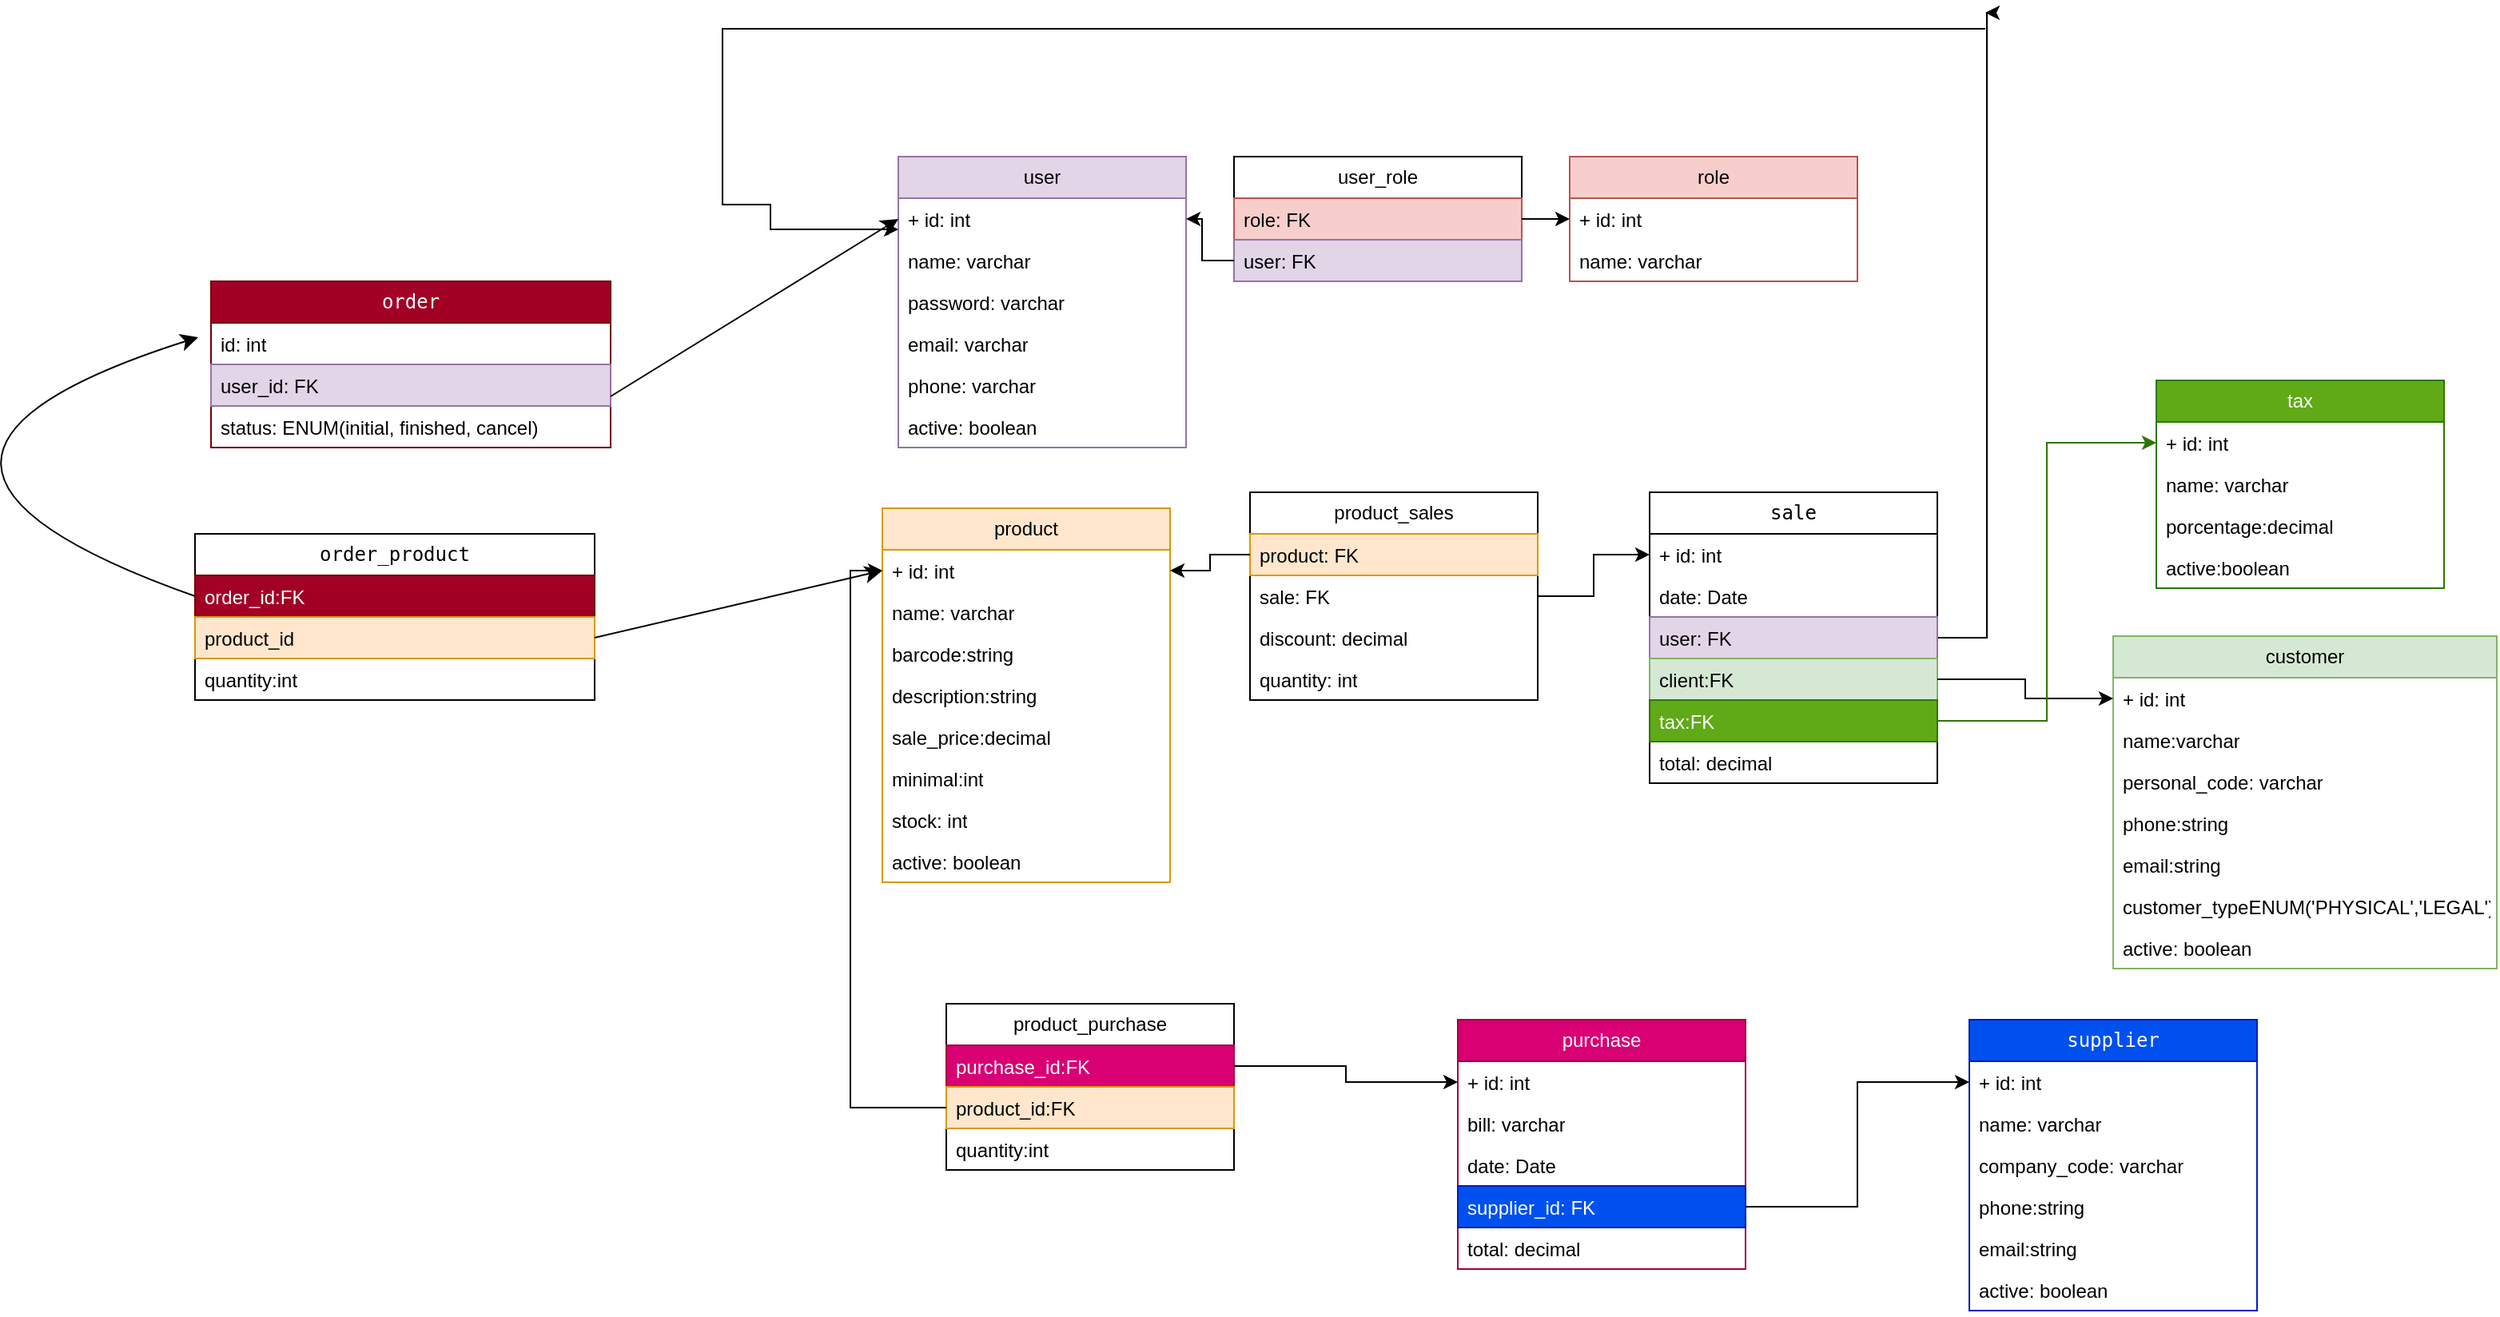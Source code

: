 <mxfile version="24.6.2" type="device">
  <diagram name="Página-1" id="RLH8cvVyCooCQdCHgPYj">
    <mxGraphModel dx="1707" dy="1681" grid="1" gridSize="10" guides="1" tooltips="1" connect="1" arrows="1" fold="1" page="1" pageScale="1" pageWidth="827" pageHeight="1169" math="0" shadow="0">
      <root>
        <mxCell id="0" />
        <mxCell id="1" parent="0" />
        <mxCell id="kxL5TpdzPQrsUaeQ99-A-4" value="user" style="swimlane;fontStyle=0;childLayout=stackLayout;horizontal=1;startSize=26;fillColor=#e1d5e7;horizontalStack=0;resizeParent=1;resizeParentMax=0;resizeLast=0;collapsible=1;marginBottom=0;whiteSpace=wrap;html=1;strokeColor=#9673a6;" parent="1" vertex="1">
          <mxGeometry x="40" y="90" width="180" height="182" as="geometry" />
        </mxCell>
        <mxCell id="kxL5TpdzPQrsUaeQ99-A-5" value="+ id: int" style="text;strokeColor=none;fillColor=none;align=left;verticalAlign=top;spacingLeft=4;spacingRight=4;overflow=hidden;rotatable=0;points=[[0,0.5],[1,0.5]];portConstraint=eastwest;whiteSpace=wrap;html=1;" parent="kxL5TpdzPQrsUaeQ99-A-4" vertex="1">
          <mxGeometry y="26" width="180" height="26" as="geometry" />
        </mxCell>
        <mxCell id="kxL5TpdzPQrsUaeQ99-A-6" value="name: varchar" style="text;strokeColor=none;fillColor=none;align=left;verticalAlign=top;spacingLeft=4;spacingRight=4;overflow=hidden;rotatable=0;points=[[0,0.5],[1,0.5]];portConstraint=eastwest;whiteSpace=wrap;html=1;" parent="kxL5TpdzPQrsUaeQ99-A-4" vertex="1">
          <mxGeometry y="52" width="180" height="26" as="geometry" />
        </mxCell>
        <mxCell id="kxL5TpdzPQrsUaeQ99-A-7" value="password: varchar" style="text;strokeColor=none;fillColor=none;align=left;verticalAlign=top;spacingLeft=4;spacingRight=4;overflow=hidden;rotatable=0;points=[[0,0.5],[1,0.5]];portConstraint=eastwest;whiteSpace=wrap;html=1;" parent="kxL5TpdzPQrsUaeQ99-A-4" vertex="1">
          <mxGeometry y="78" width="180" height="26" as="geometry" />
        </mxCell>
        <mxCell id="kxL5TpdzPQrsUaeQ99-A-22" value="email: varchar" style="text;strokeColor=none;fillColor=none;align=left;verticalAlign=top;spacingLeft=4;spacingRight=4;overflow=hidden;rotatable=0;points=[[0,0.5],[1,0.5]];portConstraint=eastwest;whiteSpace=wrap;html=1;" parent="kxL5TpdzPQrsUaeQ99-A-4" vertex="1">
          <mxGeometry y="104" width="180" height="26" as="geometry" />
        </mxCell>
        <mxCell id="kxL5TpdzPQrsUaeQ99-A-23" value="phone: varchar" style="text;strokeColor=none;fillColor=none;align=left;verticalAlign=top;spacingLeft=4;spacingRight=4;overflow=hidden;rotatable=0;points=[[0,0.5],[1,0.5]];portConstraint=eastwest;whiteSpace=wrap;html=1;" parent="kxL5TpdzPQrsUaeQ99-A-4" vertex="1">
          <mxGeometry y="130" width="180" height="26" as="geometry" />
        </mxCell>
        <mxCell id="kxL5TpdzPQrsUaeQ99-A-49" value="active: boolean" style="text;strokeColor=none;fillColor=none;align=left;verticalAlign=top;spacingLeft=4;spacingRight=4;overflow=hidden;rotatable=0;points=[[0,0.5],[1,0.5]];portConstraint=eastwest;whiteSpace=wrap;html=1;" parent="kxL5TpdzPQrsUaeQ99-A-4" vertex="1">
          <mxGeometry y="156" width="180" height="26" as="geometry" />
        </mxCell>
        <mxCell id="kxL5TpdzPQrsUaeQ99-A-9" value="role" style="swimlane;fontStyle=0;childLayout=stackLayout;horizontal=1;startSize=26;fillColor=#f8cecc;horizontalStack=0;resizeParent=1;resizeParentMax=0;resizeLast=0;collapsible=1;marginBottom=0;whiteSpace=wrap;html=1;strokeColor=#b85450;" parent="1" vertex="1">
          <mxGeometry x="460" y="90" width="180" height="78" as="geometry" />
        </mxCell>
        <mxCell id="kxL5TpdzPQrsUaeQ99-A-10" value="+ id: int" style="text;strokeColor=none;fillColor=none;align=left;verticalAlign=top;spacingLeft=4;spacingRight=4;overflow=hidden;rotatable=0;points=[[0,0.5],[1,0.5]];portConstraint=eastwest;whiteSpace=wrap;html=1;" parent="kxL5TpdzPQrsUaeQ99-A-9" vertex="1">
          <mxGeometry y="26" width="180" height="26" as="geometry" />
        </mxCell>
        <mxCell id="kxL5TpdzPQrsUaeQ99-A-11" value="name: varchar" style="text;strokeColor=none;fillColor=none;align=left;verticalAlign=top;spacingLeft=4;spacingRight=4;overflow=hidden;rotatable=0;points=[[0,0.5],[1,0.5]];portConstraint=eastwest;whiteSpace=wrap;html=1;" parent="kxL5TpdzPQrsUaeQ99-A-9" vertex="1">
          <mxGeometry y="52" width="180" height="26" as="geometry" />
        </mxCell>
        <mxCell id="kxL5TpdzPQrsUaeQ99-A-14" value="user_role" style="swimlane;fontStyle=0;childLayout=stackLayout;horizontal=1;startSize=26;fillColor=none;horizontalStack=0;resizeParent=1;resizeParentMax=0;resizeLast=0;collapsible=1;marginBottom=0;whiteSpace=wrap;html=1;" parent="1" vertex="1">
          <mxGeometry x="250" y="90" width="180" height="78" as="geometry" />
        </mxCell>
        <mxCell id="kxL5TpdzPQrsUaeQ99-A-17" value="role: FK" style="text;strokeColor=#b85450;fillColor=#f8cecc;align=left;verticalAlign=top;spacingLeft=4;spacingRight=4;overflow=hidden;rotatable=0;points=[[0,0.5],[1,0.5]];portConstraint=eastwest;whiteSpace=wrap;html=1;" parent="kxL5TpdzPQrsUaeQ99-A-14" vertex="1">
          <mxGeometry y="26" width="180" height="26" as="geometry" />
        </mxCell>
        <mxCell id="kxL5TpdzPQrsUaeQ99-A-16" value="user: FK" style="text;strokeColor=#9673a6;fillColor=#e1d5e7;align=left;verticalAlign=top;spacingLeft=4;spacingRight=4;overflow=hidden;rotatable=0;points=[[0,0.5],[1,0.5]];portConstraint=eastwest;whiteSpace=wrap;html=1;" parent="kxL5TpdzPQrsUaeQ99-A-14" vertex="1">
          <mxGeometry y="52" width="180" height="26" as="geometry" />
        </mxCell>
        <mxCell id="kxL5TpdzPQrsUaeQ99-A-20" style="edgeStyle=orthogonalEdgeStyle;rounded=0;orthogonalLoop=1;jettySize=auto;html=1;exitX=1;exitY=0.5;exitDx=0;exitDy=0;" parent="1" source="kxL5TpdzPQrsUaeQ99-A-17" target="kxL5TpdzPQrsUaeQ99-A-10" edge="1">
          <mxGeometry relative="1" as="geometry" />
        </mxCell>
        <mxCell id="kxL5TpdzPQrsUaeQ99-A-21" style="edgeStyle=orthogonalEdgeStyle;rounded=0;orthogonalLoop=1;jettySize=auto;html=1;entryX=1;entryY=0.5;entryDx=0;entryDy=0;" parent="1" source="kxL5TpdzPQrsUaeQ99-A-16" target="kxL5TpdzPQrsUaeQ99-A-5" edge="1">
          <mxGeometry relative="1" as="geometry" />
        </mxCell>
        <mxCell id="kxL5TpdzPQrsUaeQ99-A-24" value="product" style="swimlane;fontStyle=0;childLayout=stackLayout;horizontal=1;startSize=26;fillColor=#ffe6cc;horizontalStack=0;resizeParent=1;resizeParentMax=0;resizeLast=0;collapsible=1;marginBottom=0;whiteSpace=wrap;html=1;strokeColor=#d79b00;" parent="1" vertex="1">
          <mxGeometry x="30" y="310" width="180" height="234" as="geometry" />
        </mxCell>
        <mxCell id="kxL5TpdzPQrsUaeQ99-A-25" value="+ id: int" style="text;strokeColor=none;fillColor=none;align=left;verticalAlign=top;spacingLeft=4;spacingRight=4;overflow=hidden;rotatable=0;points=[[0,0.5],[1,0.5]];portConstraint=eastwest;whiteSpace=wrap;html=1;" parent="kxL5TpdzPQrsUaeQ99-A-24" vertex="1">
          <mxGeometry y="26" width="180" height="26" as="geometry" />
        </mxCell>
        <mxCell id="kxL5TpdzPQrsUaeQ99-A-26" value="name: varchar" style="text;strokeColor=none;fillColor=none;align=left;verticalAlign=top;spacingLeft=4;spacingRight=4;overflow=hidden;rotatable=0;points=[[0,0.5],[1,0.5]];portConstraint=eastwest;whiteSpace=wrap;html=1;" parent="kxL5TpdzPQrsUaeQ99-A-24" vertex="1">
          <mxGeometry y="52" width="180" height="26" as="geometry" />
        </mxCell>
        <mxCell id="kxL5TpdzPQrsUaeQ99-A-44" value="barcode:string" style="text;strokeColor=none;fillColor=none;align=left;verticalAlign=top;spacingLeft=4;spacingRight=4;overflow=hidden;rotatable=0;points=[[0,0.5],[1,0.5]];portConstraint=eastwest;whiteSpace=wrap;html=1;" parent="kxL5TpdzPQrsUaeQ99-A-24" vertex="1">
          <mxGeometry y="78" width="180" height="26" as="geometry" />
        </mxCell>
        <mxCell id="kxL5TpdzPQrsUaeQ99-A-45" value="description:string" style="text;strokeColor=none;fillColor=none;align=left;verticalAlign=top;spacingLeft=4;spacingRight=4;overflow=hidden;rotatable=0;points=[[0,0.5],[1,0.5]];portConstraint=eastwest;whiteSpace=wrap;html=1;" parent="kxL5TpdzPQrsUaeQ99-A-24" vertex="1">
          <mxGeometry y="104" width="180" height="26" as="geometry" />
        </mxCell>
        <mxCell id="kxL5TpdzPQrsUaeQ99-A-47" value="sale_price:decimal" style="text;strokeColor=none;fillColor=none;align=left;verticalAlign=top;spacingLeft=4;spacingRight=4;overflow=hidden;rotatable=0;points=[[0,0.5],[1,0.5]];portConstraint=eastwest;whiteSpace=wrap;html=1;" parent="kxL5TpdzPQrsUaeQ99-A-24" vertex="1">
          <mxGeometry y="130" width="180" height="26" as="geometry" />
        </mxCell>
        <mxCell id="kxL5TpdzPQrsUaeQ99-A-46" value="minimal:int" style="text;strokeColor=none;fillColor=none;align=left;verticalAlign=top;spacingLeft=4;spacingRight=4;overflow=hidden;rotatable=0;points=[[0,0.5],[1,0.5]];portConstraint=eastwest;whiteSpace=wrap;html=1;" parent="kxL5TpdzPQrsUaeQ99-A-24" vertex="1">
          <mxGeometry y="156" width="180" height="26" as="geometry" />
        </mxCell>
        <mxCell id="kxL5TpdzPQrsUaeQ99-A-42" value="stock: int" style="text;strokeColor=none;fillColor=none;align=left;verticalAlign=top;spacingLeft=4;spacingRight=4;overflow=hidden;rotatable=0;points=[[0,0.5],[1,0.5]];portConstraint=eastwest;whiteSpace=wrap;html=1;" parent="kxL5TpdzPQrsUaeQ99-A-24" vertex="1">
          <mxGeometry y="182" width="180" height="26" as="geometry" />
        </mxCell>
        <mxCell id="kxL5TpdzPQrsUaeQ99-A-48" value="active: boolean" style="text;strokeColor=none;fillColor=none;align=left;verticalAlign=top;spacingLeft=4;spacingRight=4;overflow=hidden;rotatable=0;points=[[0,0.5],[1,0.5]];portConstraint=eastwest;whiteSpace=wrap;html=1;" parent="kxL5TpdzPQrsUaeQ99-A-24" vertex="1">
          <mxGeometry y="208" width="180" height="26" as="geometry" />
        </mxCell>
        <mxCell id="kxL5TpdzPQrsUaeQ99-A-30" value="&lt;pre dir=&quot;ltr&quot; data-ved=&quot;2ahUKEwiwzd3zsfCGAxUrq4QIHdkMD4EQ3ewLegQIChAT&quot; aria-label=&quot;Texto traducido&quot; style=&quot;text-align:left&quot; id=&quot;tw-target-text&quot; data-placeholder=&quot;Traducción&quot; class=&quot;tw-data-text tw-text-large tw-ta&quot;&gt;&lt;span lang=&quot;en&quot; class=&quot;Y2IQFc&quot;&gt;supplier&lt;/span&gt;&lt;/pre&gt;" style="swimlane;fontStyle=0;childLayout=stackLayout;horizontal=1;startSize=26;fillColor=#0050ef;horizontalStack=0;resizeParent=1;resizeParentMax=0;resizeLast=0;collapsible=1;marginBottom=0;whiteSpace=wrap;html=1;fontColor=#ffffff;strokeColor=#001DBC;" parent="1" vertex="1">
          <mxGeometry x="710" y="630" width="180" height="182" as="geometry" />
        </mxCell>
        <mxCell id="kxL5TpdzPQrsUaeQ99-A-31" value="+ id: int" style="text;strokeColor=none;fillColor=none;align=left;verticalAlign=top;spacingLeft=4;spacingRight=4;overflow=hidden;rotatable=0;points=[[0,0.5],[1,0.5]];portConstraint=eastwest;whiteSpace=wrap;html=1;" parent="kxL5TpdzPQrsUaeQ99-A-30" vertex="1">
          <mxGeometry y="26" width="180" height="26" as="geometry" />
        </mxCell>
        <mxCell id="kxL5TpdzPQrsUaeQ99-A-32" value="name: varchar" style="text;strokeColor=none;fillColor=none;align=left;verticalAlign=top;spacingLeft=4;spacingRight=4;overflow=hidden;rotatable=0;points=[[0,0.5],[1,0.5]];portConstraint=eastwest;whiteSpace=wrap;html=1;" parent="kxL5TpdzPQrsUaeQ99-A-30" vertex="1">
          <mxGeometry y="52" width="180" height="26" as="geometry" />
        </mxCell>
        <mxCell id="kxL5TpdzPQrsUaeQ99-A-71" value="company_code: varchar" style="text;strokeColor=none;fillColor=none;align=left;verticalAlign=top;spacingLeft=4;spacingRight=4;overflow=hidden;rotatable=0;points=[[0,0.5],[1,0.5]];portConstraint=eastwest;whiteSpace=wrap;html=1;" parent="kxL5TpdzPQrsUaeQ99-A-30" vertex="1">
          <mxGeometry y="78" width="180" height="26" as="geometry" />
        </mxCell>
        <mxCell id="JRkftsAPCC5cofQF5OjA-2" value="phone:string" style="text;strokeColor=none;fillColor=none;align=left;verticalAlign=top;spacingLeft=4;spacingRight=4;overflow=hidden;rotatable=0;points=[[0,0.5],[1,0.5]];portConstraint=eastwest;whiteSpace=wrap;html=1;" parent="kxL5TpdzPQrsUaeQ99-A-30" vertex="1">
          <mxGeometry y="104" width="180" height="26" as="geometry" />
        </mxCell>
        <mxCell id="JRkftsAPCC5cofQF5OjA-4" value="email:string" style="text;strokeColor=none;fillColor=none;align=left;verticalAlign=top;spacingLeft=4;spacingRight=4;overflow=hidden;rotatable=0;points=[[0,0.5],[1,0.5]];portConstraint=eastwest;whiteSpace=wrap;html=1;" parent="kxL5TpdzPQrsUaeQ99-A-30" vertex="1">
          <mxGeometry y="130" width="180" height="26" as="geometry" />
        </mxCell>
        <mxCell id="kxL5TpdzPQrsUaeQ99-A-72" value="active: boolean" style="text;strokeColor=none;fillColor=none;align=left;verticalAlign=top;spacingLeft=4;spacingRight=4;overflow=hidden;rotatable=0;points=[[0,0.5],[1,0.5]];portConstraint=eastwest;whiteSpace=wrap;html=1;" parent="kxL5TpdzPQrsUaeQ99-A-30" vertex="1">
          <mxGeometry y="156" width="180" height="26" as="geometry" />
        </mxCell>
        <mxCell id="kxL5TpdzPQrsUaeQ99-A-33" value="&lt;pre dir=&quot;ltr&quot; data-ved=&quot;2ahUKEwiwzd3zsfCGAxUrq4QIHdkMD4EQ3ewLegQIChAT&quot; aria-label=&quot;Texto traducido&quot; style=&quot;text-align:left&quot; id=&quot;tw-target-text&quot; data-placeholder=&quot;Traducción&quot; class=&quot;tw-data-text tw-text-large tw-ta&quot;&gt;&lt;span lang=&quot;en&quot; class=&quot;Y2IQFc&quot;&gt;sale&lt;/span&gt;&lt;/pre&gt;" style="swimlane;fontStyle=0;childLayout=stackLayout;horizontal=1;startSize=26;fillColor=none;horizontalStack=0;resizeParent=1;resizeParentMax=0;resizeLast=0;collapsible=1;marginBottom=0;whiteSpace=wrap;html=1;" parent="1" vertex="1">
          <mxGeometry x="510" y="300" width="180" height="182" as="geometry" />
        </mxCell>
        <mxCell id="kxL5TpdzPQrsUaeQ99-A-34" value="+ id: int" style="text;strokeColor=none;fillColor=none;align=left;verticalAlign=top;spacingLeft=4;spacingRight=4;overflow=hidden;rotatable=0;points=[[0,0.5],[1,0.5]];portConstraint=eastwest;whiteSpace=wrap;html=1;" parent="kxL5TpdzPQrsUaeQ99-A-33" vertex="1">
          <mxGeometry y="26" width="180" height="26" as="geometry" />
        </mxCell>
        <mxCell id="kxL5TpdzPQrsUaeQ99-A-35" value="date: Date" style="text;strokeColor=none;fillColor=none;align=left;verticalAlign=top;spacingLeft=4;spacingRight=4;overflow=hidden;rotatable=0;points=[[0,0.5],[1,0.5]];portConstraint=eastwest;whiteSpace=wrap;html=1;" parent="kxL5TpdzPQrsUaeQ99-A-33" vertex="1">
          <mxGeometry y="52" width="180" height="26" as="geometry" />
        </mxCell>
        <mxCell id="kxL5TpdzPQrsUaeQ99-A-52" style="edgeStyle=orthogonalEdgeStyle;rounded=0;orthogonalLoop=1;jettySize=auto;html=1;" parent="kxL5TpdzPQrsUaeQ99-A-33" source="kxL5TpdzPQrsUaeQ99-A-51" edge="1">
          <mxGeometry relative="1" as="geometry">
            <mxPoint x="210" y="-300" as="targetPoint" />
            <Array as="points">
              <mxPoint x="211" y="91" />
            </Array>
          </mxGeometry>
        </mxCell>
        <mxCell id="kxL5TpdzPQrsUaeQ99-A-51" value="user: FK" style="text;strokeColor=#9673a6;fillColor=#e1d5e7;align=left;verticalAlign=top;spacingLeft=4;spacingRight=4;overflow=hidden;rotatable=0;points=[[0,0.5],[1,0.5]];portConstraint=eastwest;whiteSpace=wrap;html=1;" parent="kxL5TpdzPQrsUaeQ99-A-33" vertex="1">
          <mxGeometry y="78" width="180" height="26" as="geometry" />
        </mxCell>
        <mxCell id="kxL5TpdzPQrsUaeQ99-A-60" value="client:FK" style="text;strokeColor=#82b366;fillColor=#d5e8d4;align=left;verticalAlign=top;spacingLeft=4;spacingRight=4;overflow=hidden;rotatable=0;points=[[0,0.5],[1,0.5]];portConstraint=eastwest;whiteSpace=wrap;html=1;" parent="kxL5TpdzPQrsUaeQ99-A-33" vertex="1">
          <mxGeometry y="104" width="180" height="26" as="geometry" />
        </mxCell>
        <mxCell id="kxL5TpdzPQrsUaeQ99-A-69" value="tax:FK" style="text;strokeColor=#2D7600;fillColor=#60a917;align=left;verticalAlign=top;spacingLeft=4;spacingRight=4;overflow=hidden;rotatable=0;points=[[0,0.5],[1,0.5]];portConstraint=eastwest;whiteSpace=wrap;html=1;fontColor=#ffffff;" parent="kxL5TpdzPQrsUaeQ99-A-33" vertex="1">
          <mxGeometry y="130" width="180" height="26" as="geometry" />
        </mxCell>
        <mxCell id="kxL5TpdzPQrsUaeQ99-A-43" value="total: decimal" style="text;strokeColor=none;fillColor=none;align=left;verticalAlign=top;spacingLeft=4;spacingRight=4;overflow=hidden;rotatable=0;points=[[0,0.5],[1,0.5]];portConstraint=eastwest;whiteSpace=wrap;html=1;" parent="kxL5TpdzPQrsUaeQ99-A-33" vertex="1">
          <mxGeometry y="156" width="180" height="26" as="geometry" />
        </mxCell>
        <mxCell id="kxL5TpdzPQrsUaeQ99-A-36" value="product_sales" style="swimlane;fontStyle=0;childLayout=stackLayout;horizontal=1;startSize=26;fillColor=none;horizontalStack=0;resizeParent=1;resizeParentMax=0;resizeLast=0;collapsible=1;marginBottom=0;whiteSpace=wrap;html=1;" parent="1" vertex="1">
          <mxGeometry x="260" y="300" width="180" height="130" as="geometry" />
        </mxCell>
        <mxCell id="kxL5TpdzPQrsUaeQ99-A-37" value="product: FK" style="text;strokeColor=#d79b00;fillColor=#ffe6cc;align=left;verticalAlign=top;spacingLeft=4;spacingRight=4;overflow=hidden;rotatable=0;points=[[0,0.5],[1,0.5]];portConstraint=eastwest;whiteSpace=wrap;html=1;" parent="kxL5TpdzPQrsUaeQ99-A-36" vertex="1">
          <mxGeometry y="26" width="180" height="26" as="geometry" />
        </mxCell>
        <mxCell id="kxL5TpdzPQrsUaeQ99-A-38" value="sale: FK" style="text;strokeColor=none;fillColor=none;align=left;verticalAlign=top;spacingLeft=4;spacingRight=4;overflow=hidden;rotatable=0;points=[[0,0.5],[1,0.5]];portConstraint=eastwest;whiteSpace=wrap;html=1;" parent="kxL5TpdzPQrsUaeQ99-A-36" vertex="1">
          <mxGeometry y="52" width="180" height="26" as="geometry" />
        </mxCell>
        <mxCell id="kxL5TpdzPQrsUaeQ99-A-50" value="discount: decimal" style="text;strokeColor=none;fillColor=none;align=left;verticalAlign=top;spacingLeft=4;spacingRight=4;overflow=hidden;rotatable=0;points=[[0,0.5],[1,0.5]];portConstraint=eastwest;whiteSpace=wrap;html=1;" parent="kxL5TpdzPQrsUaeQ99-A-36" vertex="1">
          <mxGeometry y="78" width="180" height="26" as="geometry" />
        </mxCell>
        <mxCell id="kxL5TpdzPQrsUaeQ99-A-39" value="quantity: int" style="text;strokeColor=none;fillColor=none;align=left;verticalAlign=top;spacingLeft=4;spacingRight=4;overflow=hidden;rotatable=0;points=[[0,0.5],[1,0.5]];portConstraint=eastwest;whiteSpace=wrap;html=1;" parent="kxL5TpdzPQrsUaeQ99-A-36" vertex="1">
          <mxGeometry y="104" width="180" height="26" as="geometry" />
        </mxCell>
        <mxCell id="kxL5TpdzPQrsUaeQ99-A-40" style="edgeStyle=orthogonalEdgeStyle;rounded=0;orthogonalLoop=1;jettySize=auto;html=1;entryX=0;entryY=0.5;entryDx=0;entryDy=0;" parent="1" source="kxL5TpdzPQrsUaeQ99-A-38" target="kxL5TpdzPQrsUaeQ99-A-34" edge="1">
          <mxGeometry relative="1" as="geometry" />
        </mxCell>
        <mxCell id="kxL5TpdzPQrsUaeQ99-A-41" style="edgeStyle=orthogonalEdgeStyle;rounded=0;orthogonalLoop=1;jettySize=auto;html=1;entryX=1;entryY=0.5;entryDx=0;entryDy=0;" parent="1" source="kxL5TpdzPQrsUaeQ99-A-37" target="kxL5TpdzPQrsUaeQ99-A-25" edge="1">
          <mxGeometry relative="1" as="geometry" />
        </mxCell>
        <mxCell id="kxL5TpdzPQrsUaeQ99-A-53" style="edgeStyle=orthogonalEdgeStyle;rounded=0;orthogonalLoop=1;jettySize=auto;html=1;entryX=0;entryY=0.25;entryDx=0;entryDy=0;" parent="1" target="kxL5TpdzPQrsUaeQ99-A-4" edge="1">
          <mxGeometry relative="1" as="geometry">
            <mxPoint x="-40" y="140" as="targetPoint" />
            <mxPoint x="720" y="10" as="sourcePoint" />
            <Array as="points">
              <mxPoint x="-70" y="10" />
              <mxPoint x="-70" y="120" />
              <mxPoint x="-40" y="120" />
              <mxPoint x="-40" y="136" />
            </Array>
          </mxGeometry>
        </mxCell>
        <mxCell id="kxL5TpdzPQrsUaeQ99-A-54" value="customer" style="swimlane;fontStyle=0;childLayout=stackLayout;horizontal=1;startSize=26;fillColor=#d5e8d4;horizontalStack=0;resizeParent=1;resizeParentMax=0;resizeLast=0;collapsible=1;marginBottom=0;whiteSpace=wrap;html=1;strokeColor=#82b366;" parent="1" vertex="1">
          <mxGeometry x="800" y="390" width="240" height="208" as="geometry" />
        </mxCell>
        <mxCell id="kxL5TpdzPQrsUaeQ99-A-55" value="+ id: int" style="text;strokeColor=none;fillColor=none;align=left;verticalAlign=top;spacingLeft=4;spacingRight=4;overflow=hidden;rotatable=0;points=[[0,0.5],[1,0.5]];portConstraint=eastwest;whiteSpace=wrap;html=1;" parent="kxL5TpdzPQrsUaeQ99-A-54" vertex="1">
          <mxGeometry y="26" width="240" height="26" as="geometry" />
        </mxCell>
        <mxCell id="kxL5TpdzPQrsUaeQ99-A-56" value="name:varchar" style="text;strokeColor=none;fillColor=none;align=left;verticalAlign=top;spacingLeft=4;spacingRight=4;overflow=hidden;rotatable=0;points=[[0,0.5],[1,0.5]];portConstraint=eastwest;whiteSpace=wrap;html=1;" parent="kxL5TpdzPQrsUaeQ99-A-54" vertex="1">
          <mxGeometry y="52" width="240" height="26" as="geometry" />
        </mxCell>
        <mxCell id="kxL5TpdzPQrsUaeQ99-A-59" value="personal_code: varchar" style="text;strokeColor=none;fillColor=none;align=left;verticalAlign=top;spacingLeft=4;spacingRight=4;overflow=hidden;rotatable=0;points=[[0,0.5],[1,0.5]];portConstraint=eastwest;whiteSpace=wrap;html=1;" parent="kxL5TpdzPQrsUaeQ99-A-54" vertex="1">
          <mxGeometry y="78" width="240" height="26" as="geometry" />
        </mxCell>
        <mxCell id="JRkftsAPCC5cofQF5OjA-1" value="phone:string" style="text;strokeColor=none;fillColor=none;align=left;verticalAlign=top;spacingLeft=4;spacingRight=4;overflow=hidden;rotatable=0;points=[[0,0.5],[1,0.5]];portConstraint=eastwest;whiteSpace=wrap;html=1;" parent="kxL5TpdzPQrsUaeQ99-A-54" vertex="1">
          <mxGeometry y="104" width="240" height="26" as="geometry" />
        </mxCell>
        <mxCell id="JRkftsAPCC5cofQF5OjA-3" value="email:string" style="text;strokeColor=none;fillColor=none;align=left;verticalAlign=top;spacingLeft=4;spacingRight=4;overflow=hidden;rotatable=0;points=[[0,0.5],[1,0.5]];portConstraint=eastwest;whiteSpace=wrap;html=1;" parent="kxL5TpdzPQrsUaeQ99-A-54" vertex="1">
          <mxGeometry y="130" width="240" height="26" as="geometry" />
        </mxCell>
        <mxCell id="kxL5TpdzPQrsUaeQ99-A-63" value="customer_typeENUM(&#39;PHYSICAL&#39;,&#39;LEGAL&#39;)" style="text;strokeColor=none;fillColor=none;align=left;verticalAlign=top;spacingLeft=4;spacingRight=4;overflow=hidden;rotatable=0;points=[[0,0.5],[1,0.5]];portConstraint=eastwest;whiteSpace=wrap;html=1;" parent="kxL5TpdzPQrsUaeQ99-A-54" vertex="1">
          <mxGeometry y="156" width="240" height="26" as="geometry" />
        </mxCell>
        <mxCell id="kxL5TpdzPQrsUaeQ99-A-62" value="active: boolean" style="text;strokeColor=none;fillColor=none;align=left;verticalAlign=top;spacingLeft=4;spacingRight=4;overflow=hidden;rotatable=0;points=[[0,0.5],[1,0.5]];portConstraint=eastwest;whiteSpace=wrap;html=1;" parent="kxL5TpdzPQrsUaeQ99-A-54" vertex="1">
          <mxGeometry y="182" width="240" height="26" as="geometry" />
        </mxCell>
        <mxCell id="kxL5TpdzPQrsUaeQ99-A-61" style="edgeStyle=orthogonalEdgeStyle;rounded=0;orthogonalLoop=1;jettySize=auto;html=1;" parent="1" source="kxL5TpdzPQrsUaeQ99-A-60" target="kxL5TpdzPQrsUaeQ99-A-55" edge="1">
          <mxGeometry relative="1" as="geometry" />
        </mxCell>
        <mxCell id="kxL5TpdzPQrsUaeQ99-A-64" value="tax" style="swimlane;fontStyle=0;childLayout=stackLayout;horizontal=1;startSize=26;fillColor=#60a917;horizontalStack=0;resizeParent=1;resizeParentMax=0;resizeLast=0;collapsible=1;marginBottom=0;whiteSpace=wrap;html=1;fontColor=#ffffff;strokeColor=#2D7600;" parent="1" vertex="1">
          <mxGeometry x="827" y="230" width="180" height="130" as="geometry" />
        </mxCell>
        <mxCell id="kxL5TpdzPQrsUaeQ99-A-65" value="+ id: int" style="text;strokeColor=none;fillColor=none;align=left;verticalAlign=top;spacingLeft=4;spacingRight=4;overflow=hidden;rotatable=0;points=[[0,0.5],[1,0.5]];portConstraint=eastwest;whiteSpace=wrap;html=1;" parent="kxL5TpdzPQrsUaeQ99-A-64" vertex="1">
          <mxGeometry y="26" width="180" height="26" as="geometry" />
        </mxCell>
        <mxCell id="kxL5TpdzPQrsUaeQ99-A-66" value="name: varchar" style="text;strokeColor=none;fillColor=none;align=left;verticalAlign=top;spacingLeft=4;spacingRight=4;overflow=hidden;rotatable=0;points=[[0,0.5],[1,0.5]];portConstraint=eastwest;whiteSpace=wrap;html=1;" parent="kxL5TpdzPQrsUaeQ99-A-64" vertex="1">
          <mxGeometry y="52" width="180" height="26" as="geometry" />
        </mxCell>
        <mxCell id="kxL5TpdzPQrsUaeQ99-A-67" value="porcentage:decimal" style="text;strokeColor=none;fillColor=none;align=left;verticalAlign=top;spacingLeft=4;spacingRight=4;overflow=hidden;rotatable=0;points=[[0,0.5],[1,0.5]];portConstraint=eastwest;whiteSpace=wrap;html=1;" parent="kxL5TpdzPQrsUaeQ99-A-64" vertex="1">
          <mxGeometry y="78" width="180" height="26" as="geometry" />
        </mxCell>
        <mxCell id="kxL5TpdzPQrsUaeQ99-A-68" value="active:boolean" style="text;strokeColor=none;fillColor=none;align=left;verticalAlign=top;spacingLeft=4;spacingRight=4;overflow=hidden;rotatable=0;points=[[0,0.5],[1,0.5]];portConstraint=eastwest;whiteSpace=wrap;html=1;" parent="kxL5TpdzPQrsUaeQ99-A-64" vertex="1">
          <mxGeometry y="104" width="180" height="26" as="geometry" />
        </mxCell>
        <mxCell id="kxL5TpdzPQrsUaeQ99-A-70" style="edgeStyle=orthogonalEdgeStyle;rounded=0;orthogonalLoop=1;jettySize=auto;html=1;entryX=0;entryY=0.5;entryDx=0;entryDy=0;fillColor=#60a917;strokeColor=#2D7600;" parent="1" source="kxL5TpdzPQrsUaeQ99-A-69" target="kxL5TpdzPQrsUaeQ99-A-65" edge="1">
          <mxGeometry relative="1" as="geometry" />
        </mxCell>
        <mxCell id="kxL5TpdzPQrsUaeQ99-A-73" value="purchase" style="swimlane;fontStyle=0;childLayout=stackLayout;horizontal=1;startSize=26;horizontalStack=0;resizeParent=1;resizeParentMax=0;resizeLast=0;collapsible=1;marginBottom=0;whiteSpace=wrap;html=1;fillColor=#d80073;fontColor=#ffffff;strokeColor=#A50040;" parent="1" vertex="1">
          <mxGeometry x="390" y="630" width="180" height="156" as="geometry" />
        </mxCell>
        <mxCell id="kxL5TpdzPQrsUaeQ99-A-74" value="+ id: int" style="text;strokeColor=none;fillColor=none;align=left;verticalAlign=top;spacingLeft=4;spacingRight=4;overflow=hidden;rotatable=0;points=[[0,0.5],[1,0.5]];portConstraint=eastwest;whiteSpace=wrap;html=1;" parent="kxL5TpdzPQrsUaeQ99-A-73" vertex="1">
          <mxGeometry y="26" width="180" height="26" as="geometry" />
        </mxCell>
        <mxCell id="kxL5TpdzPQrsUaeQ99-A-75" value="bill: varchar" style="text;strokeColor=none;fillColor=none;align=left;verticalAlign=top;spacingLeft=4;spacingRight=4;overflow=hidden;rotatable=0;points=[[0,0.5],[1,0.5]];portConstraint=eastwest;whiteSpace=wrap;html=1;" parent="kxL5TpdzPQrsUaeQ99-A-73" vertex="1">
          <mxGeometry y="52" width="180" height="26" as="geometry" />
        </mxCell>
        <mxCell id="kxL5TpdzPQrsUaeQ99-A-76" value="date: Date" style="text;strokeColor=none;fillColor=none;align=left;verticalAlign=top;spacingLeft=4;spacingRight=4;overflow=hidden;rotatable=0;points=[[0,0.5],[1,0.5]];portConstraint=eastwest;whiteSpace=wrap;html=1;" parent="kxL5TpdzPQrsUaeQ99-A-73" vertex="1">
          <mxGeometry y="78" width="180" height="26" as="geometry" />
        </mxCell>
        <mxCell id="kxL5TpdzPQrsUaeQ99-A-77" value="supplier_id: FK" style="text;strokeColor=#001DBC;fillColor=#0050ef;align=left;verticalAlign=top;spacingLeft=4;spacingRight=4;overflow=hidden;rotatable=0;points=[[0,0.5],[1,0.5]];portConstraint=eastwest;whiteSpace=wrap;html=1;fontColor=#ffffff;" parent="kxL5TpdzPQrsUaeQ99-A-73" vertex="1">
          <mxGeometry y="104" width="180" height="26" as="geometry" />
        </mxCell>
        <mxCell id="kxL5TpdzPQrsUaeQ99-A-79" value="total: decimal" style="text;strokeColor=none;fillColor=none;align=left;verticalAlign=top;spacingLeft=4;spacingRight=4;overflow=hidden;rotatable=0;points=[[0,0.5],[1,0.5]];portConstraint=eastwest;whiteSpace=wrap;html=1;" parent="kxL5TpdzPQrsUaeQ99-A-73" vertex="1">
          <mxGeometry y="130" width="180" height="26" as="geometry" />
        </mxCell>
        <mxCell id="kxL5TpdzPQrsUaeQ99-A-78" style="edgeStyle=orthogonalEdgeStyle;rounded=0;orthogonalLoop=1;jettySize=auto;html=1;entryX=0;entryY=0.5;entryDx=0;entryDy=0;" parent="1" source="kxL5TpdzPQrsUaeQ99-A-77" target="kxL5TpdzPQrsUaeQ99-A-31" edge="1">
          <mxGeometry relative="1" as="geometry" />
        </mxCell>
        <mxCell id="kxL5TpdzPQrsUaeQ99-A-80" value="product_purchase" style="swimlane;fontStyle=0;childLayout=stackLayout;horizontal=1;startSize=26;horizontalStack=0;resizeParent=1;resizeParentMax=0;resizeLast=0;collapsible=1;marginBottom=0;whiteSpace=wrap;html=1;" parent="1" vertex="1">
          <mxGeometry x="70" y="620" width="180" height="104" as="geometry" />
        </mxCell>
        <mxCell id="kxL5TpdzPQrsUaeQ99-A-81" value="purchase_id:FK" style="text;strokeColor=#A50040;fillColor=#d80073;align=left;verticalAlign=top;spacingLeft=4;spacingRight=4;overflow=hidden;rotatable=0;points=[[0,0.5],[1,0.5]];portConstraint=eastwest;whiteSpace=wrap;html=1;fontColor=#ffffff;" parent="kxL5TpdzPQrsUaeQ99-A-80" vertex="1">
          <mxGeometry y="26" width="180" height="26" as="geometry" />
        </mxCell>
        <mxCell id="kxL5TpdzPQrsUaeQ99-A-82" value="product_id:FK" style="text;strokeColor=#d79b00;fillColor=#ffe6cc;align=left;verticalAlign=top;spacingLeft=4;spacingRight=4;overflow=hidden;rotatable=0;points=[[0,0.5],[1,0.5]];portConstraint=eastwest;whiteSpace=wrap;html=1;" parent="kxL5TpdzPQrsUaeQ99-A-80" vertex="1">
          <mxGeometry y="52" width="180" height="26" as="geometry" />
        </mxCell>
        <mxCell id="kxL5TpdzPQrsUaeQ99-A-83" value="quantity:int" style="text;strokeColor=none;fillColor=none;align=left;verticalAlign=top;spacingLeft=4;spacingRight=4;overflow=hidden;rotatable=0;points=[[0,0.5],[1,0.5]];portConstraint=eastwest;whiteSpace=wrap;html=1;" parent="kxL5TpdzPQrsUaeQ99-A-80" vertex="1">
          <mxGeometry y="78" width="180" height="26" as="geometry" />
        </mxCell>
        <mxCell id="kxL5TpdzPQrsUaeQ99-A-86" style="edgeStyle=orthogonalEdgeStyle;rounded=0;orthogonalLoop=1;jettySize=auto;html=1;entryX=0;entryY=0.5;entryDx=0;entryDy=0;" parent="1" source="kxL5TpdzPQrsUaeQ99-A-81" target="kxL5TpdzPQrsUaeQ99-A-74" edge="1">
          <mxGeometry relative="1" as="geometry" />
        </mxCell>
        <mxCell id="kxL5TpdzPQrsUaeQ99-A-87" style="edgeStyle=orthogonalEdgeStyle;rounded=0;orthogonalLoop=1;jettySize=auto;html=1;entryX=0;entryY=0.5;entryDx=0;entryDy=0;" parent="1" source="kxL5TpdzPQrsUaeQ99-A-82" target="kxL5TpdzPQrsUaeQ99-A-25" edge="1">
          <mxGeometry relative="1" as="geometry" />
        </mxCell>
        <mxCell id="fd6dbVeQdCd3h30Z7S_q-1" value="&lt;pre dir=&quot;ltr&quot; data-ved=&quot;2ahUKEwjR6KOzx_qGAxWqtoQIHb8EBi4Q3ewLegQICxAT&quot; aria-label=&quot;Texto traducido&quot; style=&quot;text-align:left&quot; id=&quot;tw-target-text&quot; data-placeholder=&quot;Traducción&quot; class=&quot;tw-data-text tw-text-large tw-ta&quot;&gt;&lt;span lang=&quot;en&quot; class=&quot;Y2IQFc&quot;&gt;order&lt;/span&gt;&lt;/pre&gt;" style="swimlane;fontStyle=0;childLayout=stackLayout;horizontal=1;startSize=26;horizontalStack=0;resizeParent=1;resizeParentMax=0;resizeLast=0;collapsible=1;marginBottom=0;whiteSpace=wrap;html=1;fillColor=#a20025;fontColor=#ffffff;strokeColor=#6F0000;" vertex="1" parent="1">
          <mxGeometry x="-390" y="168" width="250" height="104" as="geometry" />
        </mxCell>
        <mxCell id="fd6dbVeQdCd3h30Z7S_q-2" value="id: int" style="text;align=left;verticalAlign=top;spacingLeft=4;spacingRight=4;overflow=hidden;rotatable=0;points=[[0,0.5],[1,0.5]];portConstraint=eastwest;whiteSpace=wrap;html=1;" vertex="1" parent="fd6dbVeQdCd3h30Z7S_q-1">
          <mxGeometry y="26" width="250" height="26" as="geometry" />
        </mxCell>
        <mxCell id="fd6dbVeQdCd3h30Z7S_q-3" value="user_id: FK" style="text;strokeColor=#9673a6;fillColor=#e1d5e7;align=left;verticalAlign=top;spacingLeft=4;spacingRight=4;overflow=hidden;rotatable=0;points=[[0,0.5],[1,0.5]];portConstraint=eastwest;whiteSpace=wrap;html=1;" vertex="1" parent="fd6dbVeQdCd3h30Z7S_q-1">
          <mxGeometry y="52" width="250" height="26" as="geometry" />
        </mxCell>
        <mxCell id="fd6dbVeQdCd3h30Z7S_q-4" value="status: ENUM(initial, finished, cancel)" style="text;strokeColor=none;fillColor=none;align=left;verticalAlign=top;spacingLeft=4;spacingRight=4;overflow=hidden;rotatable=0;points=[[0,0.5],[1,0.5]];portConstraint=eastwest;whiteSpace=wrap;html=1;" vertex="1" parent="fd6dbVeQdCd3h30Z7S_q-1">
          <mxGeometry y="78" width="250" height="26" as="geometry" />
        </mxCell>
        <mxCell id="fd6dbVeQdCd3h30Z7S_q-5" value="&lt;pre dir=&quot;ltr&quot; data-ved=&quot;2ahUKEwjR6KOzx_qGAxWqtoQIHb8EBi4Q3ewLegQICxAT&quot; aria-label=&quot;Texto traducido&quot; style=&quot;text-align:left&quot; id=&quot;tw-target-text&quot; data-placeholder=&quot;Traducción&quot; class=&quot;tw-data-text tw-text-large tw-ta&quot;&gt;&lt;span lang=&quot;en&quot; class=&quot;Y2IQFc&quot;&gt;order_product&lt;/span&gt;&lt;/pre&gt;" style="swimlane;fontStyle=0;childLayout=stackLayout;horizontal=1;startSize=26;horizontalStack=0;resizeParent=1;resizeParentMax=0;resizeLast=0;collapsible=1;marginBottom=0;whiteSpace=wrap;html=1;" vertex="1" parent="1">
          <mxGeometry x="-400" y="326" width="250" height="104" as="geometry" />
        </mxCell>
        <mxCell id="fd6dbVeQdCd3h30Z7S_q-6" value="order_id:FK" style="text;strokeColor=#6F0000;fillColor=#a20025;align=left;verticalAlign=top;spacingLeft=4;spacingRight=4;overflow=hidden;rotatable=0;points=[[0,0.5],[1,0.5]];portConstraint=eastwest;whiteSpace=wrap;html=1;fontColor=#ffffff;" vertex="1" parent="fd6dbVeQdCd3h30Z7S_q-5">
          <mxGeometry y="26" width="250" height="26" as="geometry" />
        </mxCell>
        <mxCell id="fd6dbVeQdCd3h30Z7S_q-7" value="product_id" style="text;strokeColor=#d79b00;fillColor=#ffe6cc;align=left;verticalAlign=top;spacingLeft=4;spacingRight=4;overflow=hidden;rotatable=0;points=[[0,0.5],[1,0.5]];portConstraint=eastwest;whiteSpace=wrap;html=1;" vertex="1" parent="fd6dbVeQdCd3h30Z7S_q-5">
          <mxGeometry y="52" width="250" height="26" as="geometry" />
        </mxCell>
        <mxCell id="fd6dbVeQdCd3h30Z7S_q-8" value="quantity:int" style="text;strokeColor=none;fillColor=none;align=left;verticalAlign=top;spacingLeft=4;spacingRight=4;overflow=hidden;rotatable=0;points=[[0,0.5],[1,0.5]];portConstraint=eastwest;whiteSpace=wrap;html=1;" vertex="1" parent="fd6dbVeQdCd3h30Z7S_q-5">
          <mxGeometry y="78" width="250" height="26" as="geometry" />
        </mxCell>
        <mxCell id="fd6dbVeQdCd3h30Z7S_q-9" style="edgeStyle=none;curved=1;rounded=0;orthogonalLoop=1;jettySize=auto;html=1;entryX=0;entryY=0.5;entryDx=0;entryDy=0;fontSize=12;startSize=8;endSize=8;exitX=1;exitY=0.5;exitDx=0;exitDy=0;" edge="1" parent="1" source="fd6dbVeQdCd3h30Z7S_q-7" target="kxL5TpdzPQrsUaeQ99-A-25">
          <mxGeometry relative="1" as="geometry" />
        </mxCell>
        <mxCell id="fd6dbVeQdCd3h30Z7S_q-10" style="edgeStyle=none;curved=1;rounded=0;orthogonalLoop=1;jettySize=auto;html=1;entryX=0;entryY=0.5;entryDx=0;entryDy=0;fontSize=12;startSize=8;endSize=8;" edge="1" parent="1" target="kxL5TpdzPQrsUaeQ99-A-5">
          <mxGeometry relative="1" as="geometry">
            <mxPoint x="-140" y="240" as="sourcePoint" />
          </mxGeometry>
        </mxCell>
        <mxCell id="fd6dbVeQdCd3h30Z7S_q-11" style="edgeStyle=none;curved=1;rounded=0;orthogonalLoop=1;jettySize=auto;html=1;entryX=-0.032;entryY=0.346;entryDx=0;entryDy=0;entryPerimeter=0;fontSize=12;startSize=8;endSize=8;exitX=0;exitY=0.5;exitDx=0;exitDy=0;" edge="1" parent="1" source="fd6dbVeQdCd3h30Z7S_q-6" target="fd6dbVeQdCd3h30Z7S_q-2">
          <mxGeometry relative="1" as="geometry">
            <Array as="points">
              <mxPoint x="-640" y="280" />
            </Array>
          </mxGeometry>
        </mxCell>
      </root>
    </mxGraphModel>
  </diagram>
</mxfile>
